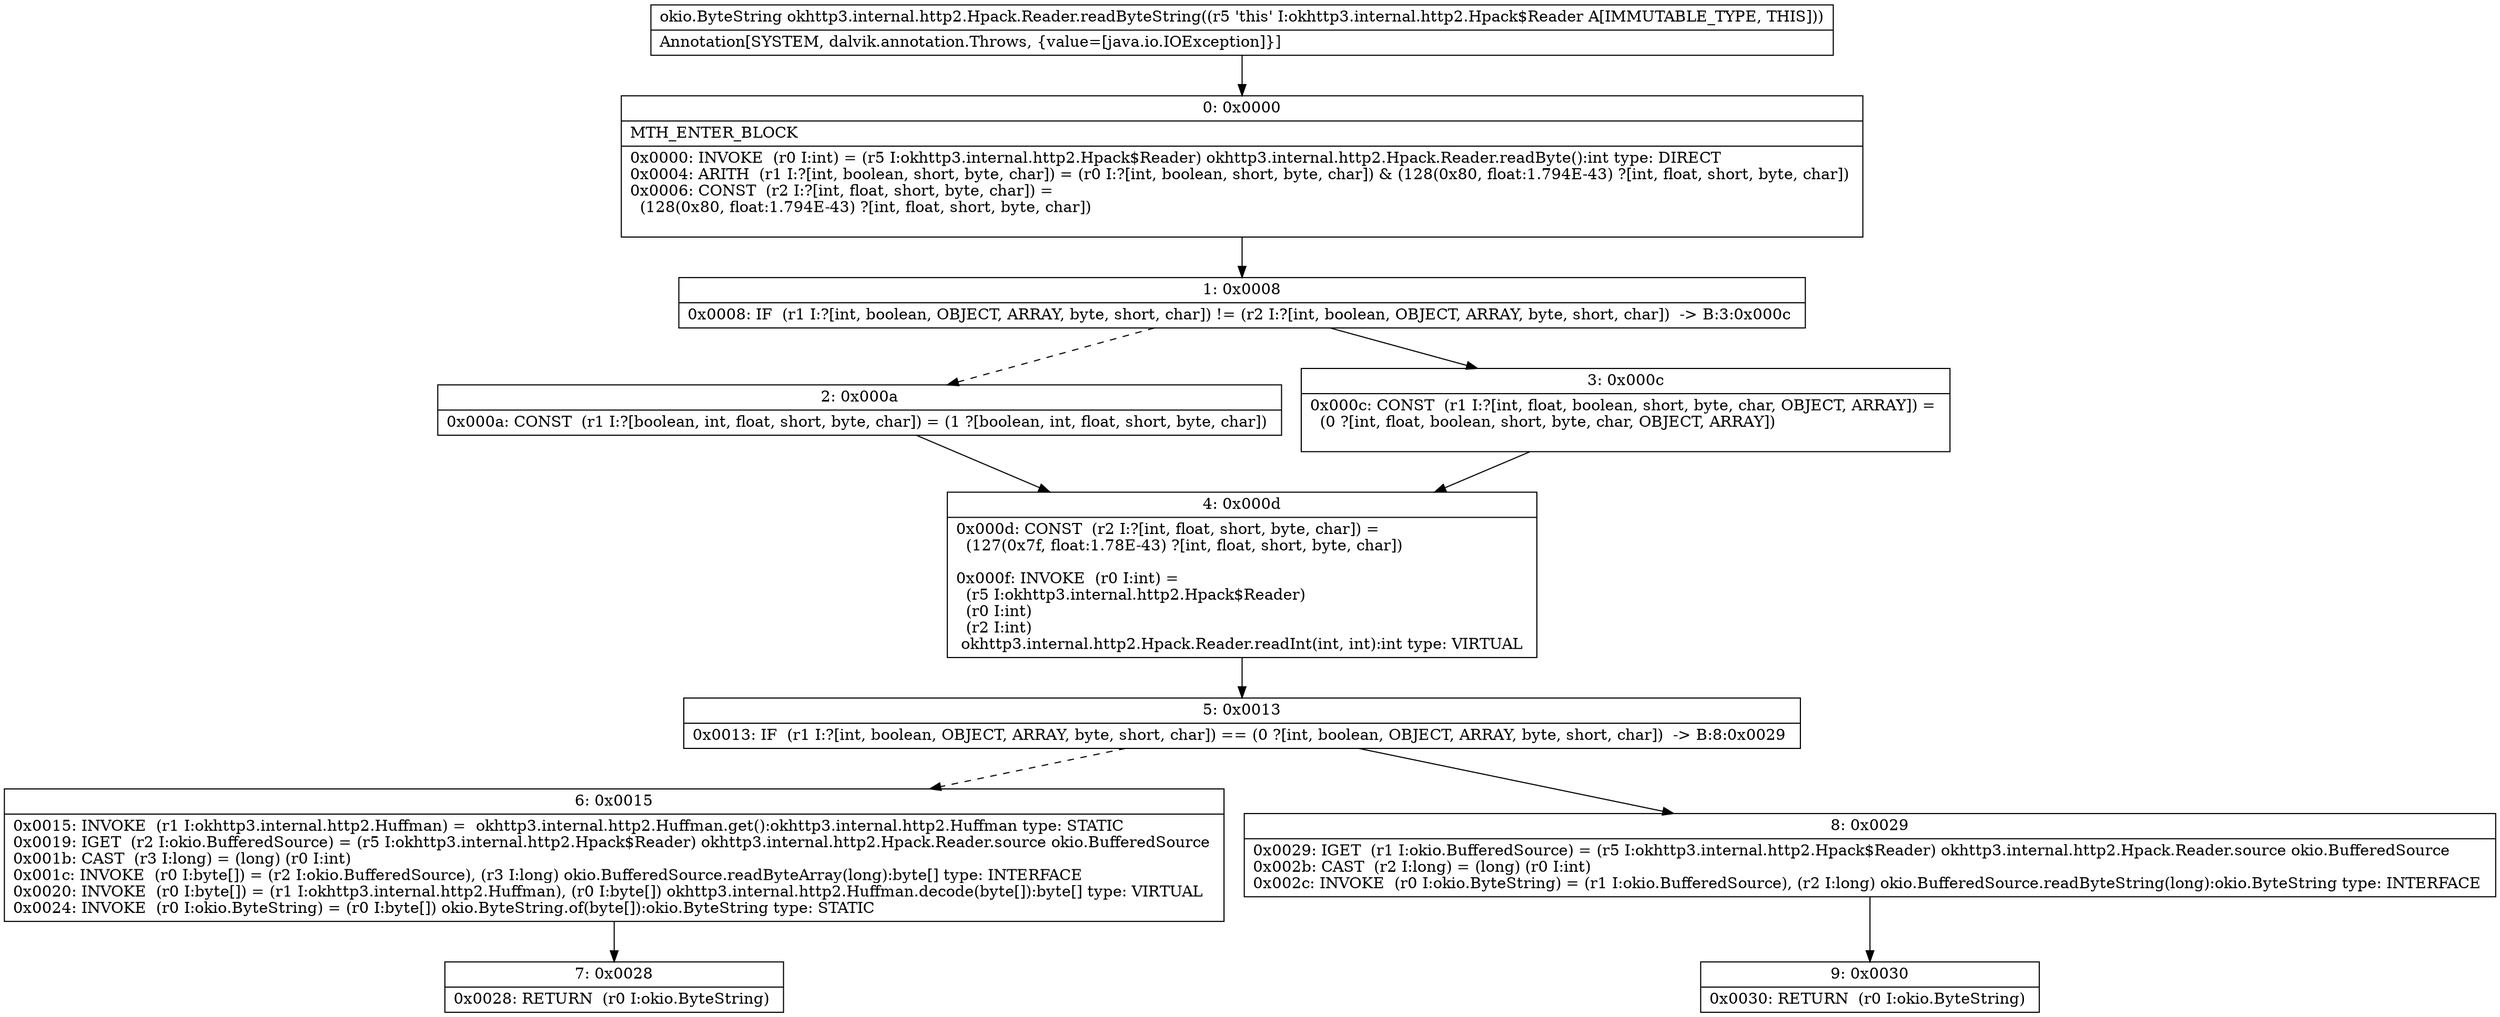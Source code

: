 digraph "CFG forokhttp3.internal.http2.Hpack.Reader.readByteString()Lokio\/ByteString;" {
Node_0 [shape=record,label="{0\:\ 0x0000|MTH_ENTER_BLOCK\l|0x0000: INVOKE  (r0 I:int) = (r5 I:okhttp3.internal.http2.Hpack$Reader) okhttp3.internal.http2.Hpack.Reader.readByte():int type: DIRECT \l0x0004: ARITH  (r1 I:?[int, boolean, short, byte, char]) = (r0 I:?[int, boolean, short, byte, char]) & (128(0x80, float:1.794E\-43) ?[int, float, short, byte, char]) \l0x0006: CONST  (r2 I:?[int, float, short, byte, char]) = \l  (128(0x80, float:1.794E\-43) ?[int, float, short, byte, char])\l \l}"];
Node_1 [shape=record,label="{1\:\ 0x0008|0x0008: IF  (r1 I:?[int, boolean, OBJECT, ARRAY, byte, short, char]) != (r2 I:?[int, boolean, OBJECT, ARRAY, byte, short, char])  \-\> B:3:0x000c \l}"];
Node_2 [shape=record,label="{2\:\ 0x000a|0x000a: CONST  (r1 I:?[boolean, int, float, short, byte, char]) = (1 ?[boolean, int, float, short, byte, char]) \l}"];
Node_3 [shape=record,label="{3\:\ 0x000c|0x000c: CONST  (r1 I:?[int, float, boolean, short, byte, char, OBJECT, ARRAY]) = \l  (0 ?[int, float, boolean, short, byte, char, OBJECT, ARRAY])\l \l}"];
Node_4 [shape=record,label="{4\:\ 0x000d|0x000d: CONST  (r2 I:?[int, float, short, byte, char]) = \l  (127(0x7f, float:1.78E\-43) ?[int, float, short, byte, char])\l \l0x000f: INVOKE  (r0 I:int) = \l  (r5 I:okhttp3.internal.http2.Hpack$Reader)\l  (r0 I:int)\l  (r2 I:int)\l okhttp3.internal.http2.Hpack.Reader.readInt(int, int):int type: VIRTUAL \l}"];
Node_5 [shape=record,label="{5\:\ 0x0013|0x0013: IF  (r1 I:?[int, boolean, OBJECT, ARRAY, byte, short, char]) == (0 ?[int, boolean, OBJECT, ARRAY, byte, short, char])  \-\> B:8:0x0029 \l}"];
Node_6 [shape=record,label="{6\:\ 0x0015|0x0015: INVOKE  (r1 I:okhttp3.internal.http2.Huffman) =  okhttp3.internal.http2.Huffman.get():okhttp3.internal.http2.Huffman type: STATIC \l0x0019: IGET  (r2 I:okio.BufferedSource) = (r5 I:okhttp3.internal.http2.Hpack$Reader) okhttp3.internal.http2.Hpack.Reader.source okio.BufferedSource \l0x001b: CAST  (r3 I:long) = (long) (r0 I:int) \l0x001c: INVOKE  (r0 I:byte[]) = (r2 I:okio.BufferedSource), (r3 I:long) okio.BufferedSource.readByteArray(long):byte[] type: INTERFACE \l0x0020: INVOKE  (r0 I:byte[]) = (r1 I:okhttp3.internal.http2.Huffman), (r0 I:byte[]) okhttp3.internal.http2.Huffman.decode(byte[]):byte[] type: VIRTUAL \l0x0024: INVOKE  (r0 I:okio.ByteString) = (r0 I:byte[]) okio.ByteString.of(byte[]):okio.ByteString type: STATIC \l}"];
Node_7 [shape=record,label="{7\:\ 0x0028|0x0028: RETURN  (r0 I:okio.ByteString) \l}"];
Node_8 [shape=record,label="{8\:\ 0x0029|0x0029: IGET  (r1 I:okio.BufferedSource) = (r5 I:okhttp3.internal.http2.Hpack$Reader) okhttp3.internal.http2.Hpack.Reader.source okio.BufferedSource \l0x002b: CAST  (r2 I:long) = (long) (r0 I:int) \l0x002c: INVOKE  (r0 I:okio.ByteString) = (r1 I:okio.BufferedSource), (r2 I:long) okio.BufferedSource.readByteString(long):okio.ByteString type: INTERFACE \l}"];
Node_9 [shape=record,label="{9\:\ 0x0030|0x0030: RETURN  (r0 I:okio.ByteString) \l}"];
MethodNode[shape=record,label="{okio.ByteString okhttp3.internal.http2.Hpack.Reader.readByteString((r5 'this' I:okhttp3.internal.http2.Hpack$Reader A[IMMUTABLE_TYPE, THIS]))  | Annotation[SYSTEM, dalvik.annotation.Throws, \{value=[java.io.IOException]\}]\l}"];
MethodNode -> Node_0;
Node_0 -> Node_1;
Node_1 -> Node_2[style=dashed];
Node_1 -> Node_3;
Node_2 -> Node_4;
Node_3 -> Node_4;
Node_4 -> Node_5;
Node_5 -> Node_6[style=dashed];
Node_5 -> Node_8;
Node_6 -> Node_7;
Node_8 -> Node_9;
}


